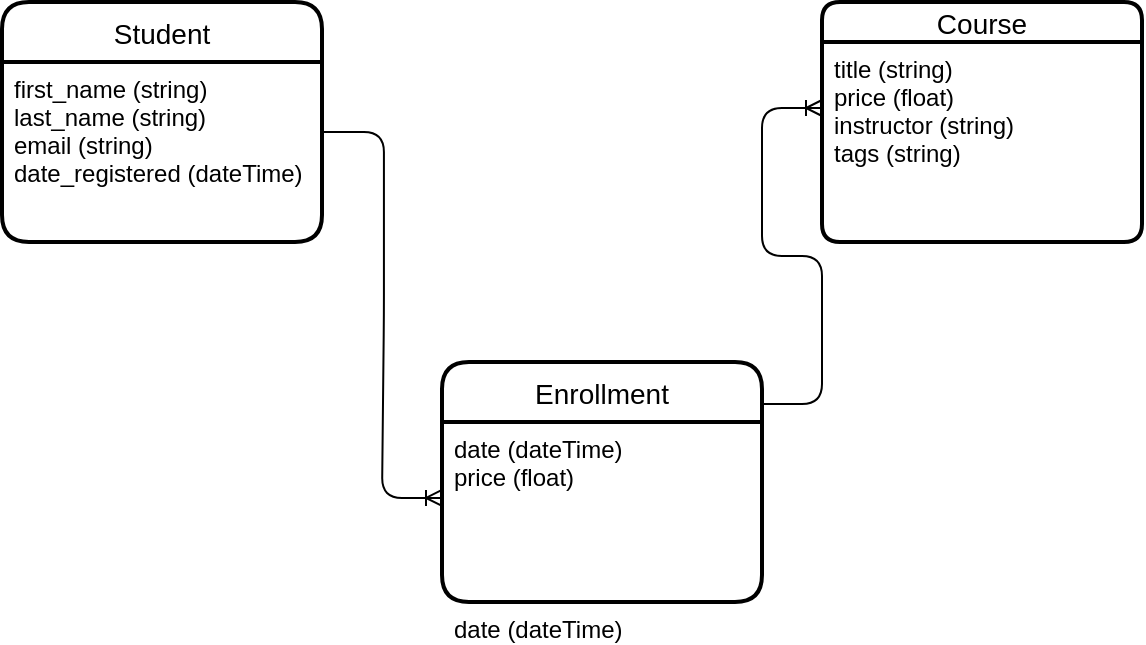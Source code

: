 <mxfile version="14.6.9" type="github">
  <diagram id="MIJ_tQuOCoP_R7ez-QVM" name="Page-1">
    <mxGraphModel dx="975" dy="587" grid="1" gridSize="10" guides="1" tooltips="1" connect="1" arrows="1" fold="1" page="1" pageScale="1" pageWidth="850" pageHeight="1100" math="0" shadow="0">
      <root>
        <mxCell id="0" />
        <mxCell id="1" parent="0" />
        <mxCell id="afI5EGkjlu38-KR88zBC-2" value="Student" style="swimlane;childLayout=stackLayout;horizontal=1;startSize=30;horizontalStack=0;rounded=1;fontSize=14;fontStyle=0;strokeWidth=2;resizeParent=0;resizeLast=1;shadow=0;dashed=0;align=center;" parent="1" vertex="1">
          <mxGeometry x="30" y="20" width="160" height="120" as="geometry" />
        </mxCell>
        <mxCell id="afI5EGkjlu38-KR88zBC-3" value="first_name (string)&#xa;last_name (string)&#xa;email (string)&#xa;date_registered (dateTime)&#xa;" style="align=left;strokeColor=none;fillColor=none;spacingLeft=4;fontSize=12;verticalAlign=top;resizable=0;rotatable=0;part=1;" parent="afI5EGkjlu38-KR88zBC-2" vertex="1">
          <mxGeometry y="30" width="160" height="90" as="geometry" />
        </mxCell>
        <mxCell id="afI5EGkjlu38-KR88zBC-4" value="Course" style="swimlane;childLayout=stackLayout;horizontal=1;startSize=20;horizontalStack=0;rounded=1;fontSize=14;fontStyle=0;strokeWidth=2;resizeParent=0;resizeLast=1;shadow=0;dashed=0;align=center;" parent="1" vertex="1">
          <mxGeometry x="440" y="20" width="160" height="120" as="geometry" />
        </mxCell>
        <mxCell id="afI5EGkjlu38-KR88zBC-5" value="title (string)&#xa;price (float)&#xa;instructor (string)&#xa;tags (string)&#xa;" style="align=left;strokeColor=none;fillColor=none;spacingLeft=4;fontSize=12;verticalAlign=top;resizable=0;rotatable=0;part=1;" parent="afI5EGkjlu38-KR88zBC-4" vertex="1">
          <mxGeometry y="20" width="160" height="100" as="geometry" />
        </mxCell>
        <mxCell id="yEdwOXXtwsZZaK5_y-MW-1" value="Enrollment" style="swimlane;childLayout=stackLayout;horizontal=1;startSize=30;horizontalStack=0;rounded=1;fontSize=14;fontStyle=0;strokeWidth=2;resizeParent=0;resizeLast=1;shadow=0;dashed=0;align=center;" parent="1" vertex="1">
          <mxGeometry x="250" y="200" width="160" height="120" as="geometry" />
        </mxCell>
        <mxCell id="yEdwOXXtwsZZaK5_y-MW-4" value="date (dateTime)&#xa;price (float)&#xa;" style="align=left;strokeColor=none;fillColor=none;spacingLeft=4;fontSize=12;verticalAlign=top;resizable=0;rotatable=0;part=1;" parent="yEdwOXXtwsZZaK5_y-MW-1" vertex="1">
          <mxGeometry y="30" width="160" height="90" as="geometry" />
        </mxCell>
        <mxCell id="yEdwOXXtwsZZaK5_y-MW-2" value="date (dateTime)" style="align=left;strokeColor=none;fillColor=none;spacingLeft=4;fontSize=12;verticalAlign=top;resizable=0;rotatable=0;part=1;" parent="yEdwOXXtwsZZaK5_y-MW-1" vertex="1">
          <mxGeometry y="120" width="160" as="geometry" />
        </mxCell>
        <mxCell id="yEdwOXXtwsZZaK5_y-MW-5" value="" style="edgeStyle=entityRelationEdgeStyle;fontSize=12;html=1;endArrow=ERoneToMany;exitX=1;exitY=0.175;exitDx=0;exitDy=0;exitPerimeter=0;entryX=0;entryY=0.33;entryDx=0;entryDy=0;entryPerimeter=0;" parent="1" source="yEdwOXXtwsZZaK5_y-MW-1" target="afI5EGkjlu38-KR88zBC-5" edge="1">
          <mxGeometry width="100" height="100" relative="1" as="geometry">
            <mxPoint x="370" y="350" as="sourcePoint" />
            <mxPoint x="470" y="250" as="targetPoint" />
          </mxGeometry>
        </mxCell>
        <mxCell id="yEdwOXXtwsZZaK5_y-MW-6" value="" style="edgeStyle=entityRelationEdgeStyle;fontSize=12;html=1;endArrow=ERoneToMany;exitX=1.006;exitY=0.389;exitDx=0;exitDy=0;exitPerimeter=0;entryX=0;entryY=0.422;entryDx=0;entryDy=0;entryPerimeter=0;" parent="1" source="afI5EGkjlu38-KR88zBC-3" target="yEdwOXXtwsZZaK5_y-MW-4" edge="1">
          <mxGeometry width="100" height="100" relative="1" as="geometry">
            <mxPoint x="370" y="350" as="sourcePoint" />
            <mxPoint x="470" y="250" as="targetPoint" />
          </mxGeometry>
        </mxCell>
      </root>
    </mxGraphModel>
  </diagram>
</mxfile>
